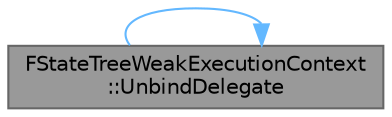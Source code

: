 digraph "FStateTreeWeakExecutionContext::UnbindDelegate"
{
 // INTERACTIVE_SVG=YES
 // LATEX_PDF_SIZE
  bgcolor="transparent";
  edge [fontname=Helvetica,fontsize=10,labelfontname=Helvetica,labelfontsize=10];
  node [fontname=Helvetica,fontsize=10,shape=box,height=0.2,width=0.4];
  rankdir="LR";
  Node1 [id="Node000001",label="FStateTreeWeakExecutionContext\l::UnbindDelegate",height=0.2,width=0.4,color="gray40", fillcolor="grey60", style="filled", fontcolor="black",tooltip="Unregisters the callback bound to the listener."];
  Node1 -> Node1 [id="edge1_Node000001_Node000001",color="steelblue1",style="solid",tooltip=" "];
}
